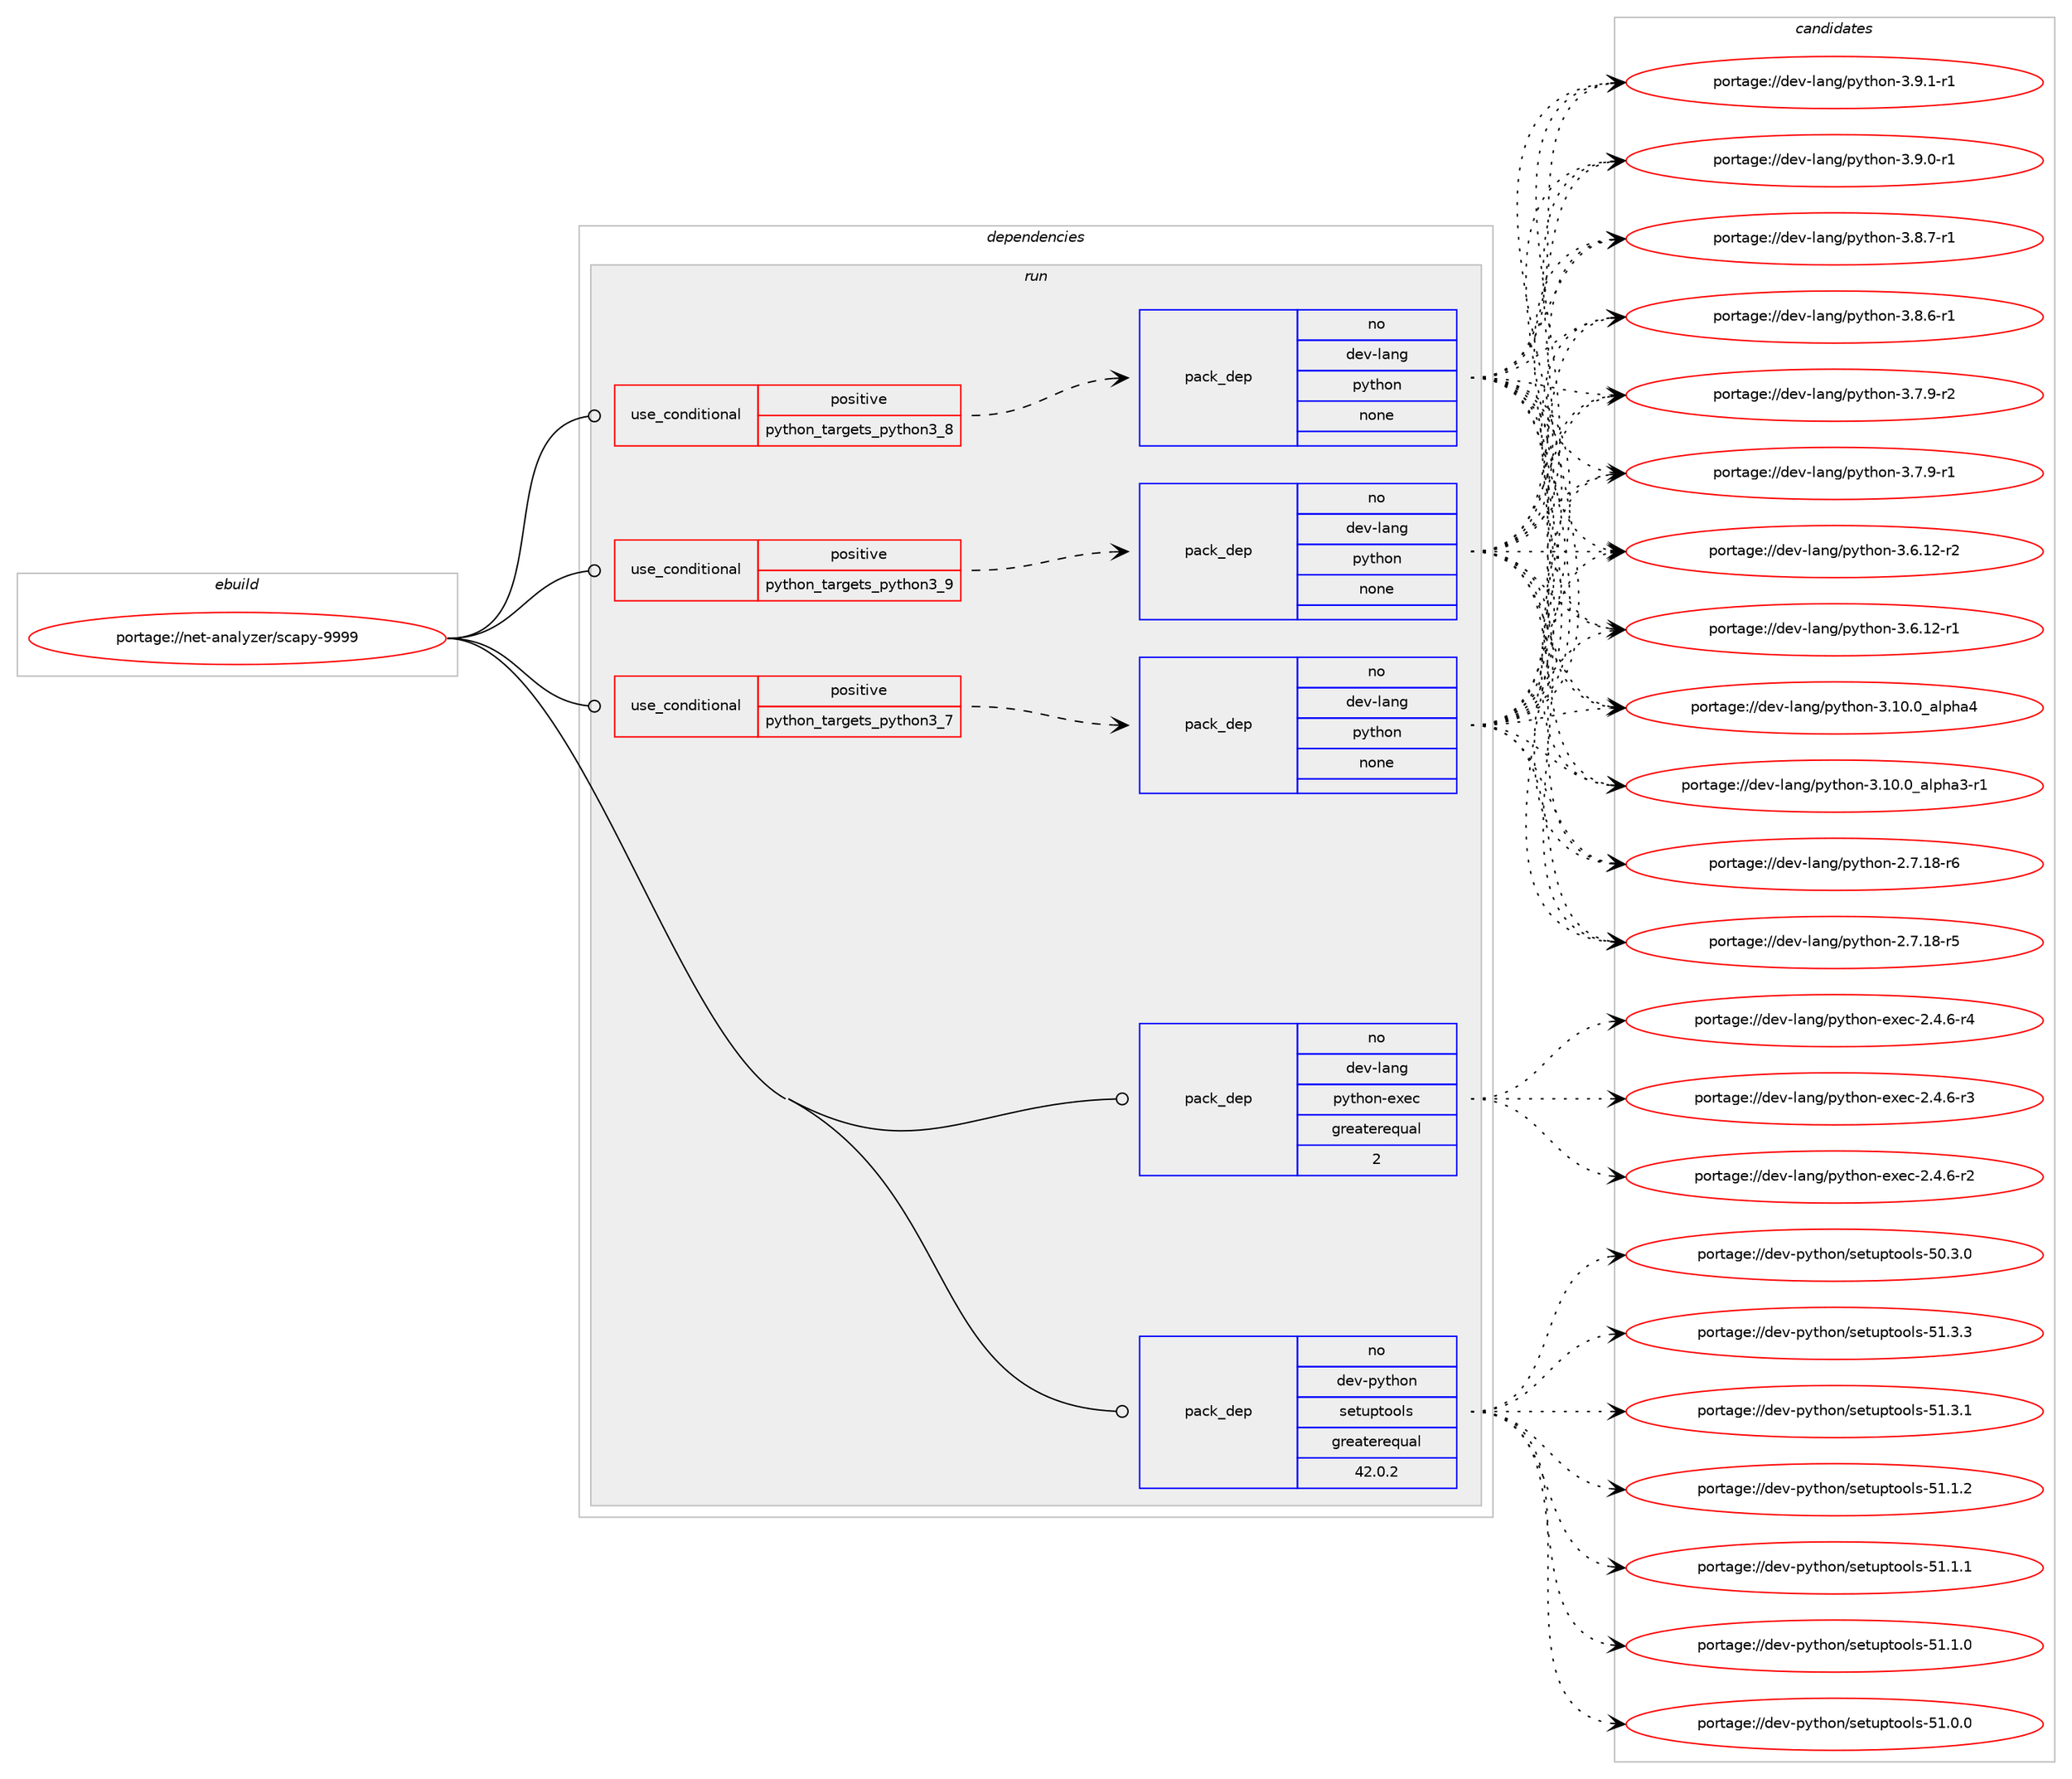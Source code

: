 digraph prolog {

# *************
# Graph options
# *************

newrank=true;
concentrate=true;
compound=true;
graph [rankdir=LR,fontname=Helvetica,fontsize=10,ranksep=1.5];#, ranksep=2.5, nodesep=0.2];
edge  [arrowhead=vee];
node  [fontname=Helvetica,fontsize=10];

# **********
# The ebuild
# **********

subgraph cluster_leftcol {
color=gray;
rank=same;
label=<<i>ebuild</i>>;
id [label="portage://net-analyzer/scapy-9999", color=red, width=4, href="../net-analyzer/scapy-9999.svg"];
}

# ****************
# The dependencies
# ****************

subgraph cluster_midcol {
color=gray;
label=<<i>dependencies</i>>;
subgraph cluster_compile {
fillcolor="#eeeeee";
style=filled;
label=<<i>compile</i>>;
}
subgraph cluster_compileandrun {
fillcolor="#eeeeee";
style=filled;
label=<<i>compile and run</i>>;
}
subgraph cluster_run {
fillcolor="#eeeeee";
style=filled;
label=<<i>run</i>>;
subgraph cond9861 {
dependency31952 [label=<<TABLE BORDER="0" CELLBORDER="1" CELLSPACING="0" CELLPADDING="4"><TR><TD ROWSPAN="3" CELLPADDING="10">use_conditional</TD></TR><TR><TD>positive</TD></TR><TR><TD>python_targets_python3_7</TD></TR></TABLE>>, shape=none, color=red];
subgraph pack21811 {
dependency31953 [label=<<TABLE BORDER="0" CELLBORDER="1" CELLSPACING="0" CELLPADDING="4" WIDTH="220"><TR><TD ROWSPAN="6" CELLPADDING="30">pack_dep</TD></TR><TR><TD WIDTH="110">no</TD></TR><TR><TD>dev-lang</TD></TR><TR><TD>python</TD></TR><TR><TD>none</TD></TR><TR><TD></TD></TR></TABLE>>, shape=none, color=blue];
}
dependency31952:e -> dependency31953:w [weight=20,style="dashed",arrowhead="vee"];
}
id:e -> dependency31952:w [weight=20,style="solid",arrowhead="odot"];
subgraph cond9862 {
dependency31954 [label=<<TABLE BORDER="0" CELLBORDER="1" CELLSPACING="0" CELLPADDING="4"><TR><TD ROWSPAN="3" CELLPADDING="10">use_conditional</TD></TR><TR><TD>positive</TD></TR><TR><TD>python_targets_python3_8</TD></TR></TABLE>>, shape=none, color=red];
subgraph pack21812 {
dependency31955 [label=<<TABLE BORDER="0" CELLBORDER="1" CELLSPACING="0" CELLPADDING="4" WIDTH="220"><TR><TD ROWSPAN="6" CELLPADDING="30">pack_dep</TD></TR><TR><TD WIDTH="110">no</TD></TR><TR><TD>dev-lang</TD></TR><TR><TD>python</TD></TR><TR><TD>none</TD></TR><TR><TD></TD></TR></TABLE>>, shape=none, color=blue];
}
dependency31954:e -> dependency31955:w [weight=20,style="dashed",arrowhead="vee"];
}
id:e -> dependency31954:w [weight=20,style="solid",arrowhead="odot"];
subgraph cond9863 {
dependency31956 [label=<<TABLE BORDER="0" CELLBORDER="1" CELLSPACING="0" CELLPADDING="4"><TR><TD ROWSPAN="3" CELLPADDING="10">use_conditional</TD></TR><TR><TD>positive</TD></TR><TR><TD>python_targets_python3_9</TD></TR></TABLE>>, shape=none, color=red];
subgraph pack21813 {
dependency31957 [label=<<TABLE BORDER="0" CELLBORDER="1" CELLSPACING="0" CELLPADDING="4" WIDTH="220"><TR><TD ROWSPAN="6" CELLPADDING="30">pack_dep</TD></TR><TR><TD WIDTH="110">no</TD></TR><TR><TD>dev-lang</TD></TR><TR><TD>python</TD></TR><TR><TD>none</TD></TR><TR><TD></TD></TR></TABLE>>, shape=none, color=blue];
}
dependency31956:e -> dependency31957:w [weight=20,style="dashed",arrowhead="vee"];
}
id:e -> dependency31956:w [weight=20,style="solid",arrowhead="odot"];
subgraph pack21814 {
dependency31958 [label=<<TABLE BORDER="0" CELLBORDER="1" CELLSPACING="0" CELLPADDING="4" WIDTH="220"><TR><TD ROWSPAN="6" CELLPADDING="30">pack_dep</TD></TR><TR><TD WIDTH="110">no</TD></TR><TR><TD>dev-lang</TD></TR><TR><TD>python-exec</TD></TR><TR><TD>greaterequal</TD></TR><TR><TD>2</TD></TR></TABLE>>, shape=none, color=blue];
}
id:e -> dependency31958:w [weight=20,style="solid",arrowhead="odot"];
subgraph pack21815 {
dependency31959 [label=<<TABLE BORDER="0" CELLBORDER="1" CELLSPACING="0" CELLPADDING="4" WIDTH="220"><TR><TD ROWSPAN="6" CELLPADDING="30">pack_dep</TD></TR><TR><TD WIDTH="110">no</TD></TR><TR><TD>dev-python</TD></TR><TR><TD>setuptools</TD></TR><TR><TD>greaterequal</TD></TR><TR><TD>42.0.2</TD></TR></TABLE>>, shape=none, color=blue];
}
id:e -> dependency31959:w [weight=20,style="solid",arrowhead="odot"];
}
}

# **************
# The candidates
# **************

subgraph cluster_choices {
rank=same;
color=gray;
label=<<i>candidates</i>>;

subgraph choice21811 {
color=black;
nodesep=1;
choice1001011184510897110103471121211161041111104551465746494511449 [label="portage://dev-lang/python-3.9.1-r1", color=red, width=4,href="../dev-lang/python-3.9.1-r1.svg"];
choice1001011184510897110103471121211161041111104551465746484511449 [label="portage://dev-lang/python-3.9.0-r1", color=red, width=4,href="../dev-lang/python-3.9.0-r1.svg"];
choice1001011184510897110103471121211161041111104551465646554511449 [label="portage://dev-lang/python-3.8.7-r1", color=red, width=4,href="../dev-lang/python-3.8.7-r1.svg"];
choice1001011184510897110103471121211161041111104551465646544511449 [label="portage://dev-lang/python-3.8.6-r1", color=red, width=4,href="../dev-lang/python-3.8.6-r1.svg"];
choice1001011184510897110103471121211161041111104551465546574511450 [label="portage://dev-lang/python-3.7.9-r2", color=red, width=4,href="../dev-lang/python-3.7.9-r2.svg"];
choice1001011184510897110103471121211161041111104551465546574511449 [label="portage://dev-lang/python-3.7.9-r1", color=red, width=4,href="../dev-lang/python-3.7.9-r1.svg"];
choice100101118451089711010347112121116104111110455146544649504511450 [label="portage://dev-lang/python-3.6.12-r2", color=red, width=4,href="../dev-lang/python-3.6.12-r2.svg"];
choice100101118451089711010347112121116104111110455146544649504511449 [label="portage://dev-lang/python-3.6.12-r1", color=red, width=4,href="../dev-lang/python-3.6.12-r1.svg"];
choice1001011184510897110103471121211161041111104551464948464895971081121049752 [label="portage://dev-lang/python-3.10.0_alpha4", color=red, width=4,href="../dev-lang/python-3.10.0_alpha4.svg"];
choice10010111845108971101034711212111610411111045514649484648959710811210497514511449 [label="portage://dev-lang/python-3.10.0_alpha3-r1", color=red, width=4,href="../dev-lang/python-3.10.0_alpha3-r1.svg"];
choice100101118451089711010347112121116104111110455046554649564511454 [label="portage://dev-lang/python-2.7.18-r6", color=red, width=4,href="../dev-lang/python-2.7.18-r6.svg"];
choice100101118451089711010347112121116104111110455046554649564511453 [label="portage://dev-lang/python-2.7.18-r5", color=red, width=4,href="../dev-lang/python-2.7.18-r5.svg"];
dependency31953:e -> choice1001011184510897110103471121211161041111104551465746494511449:w [style=dotted,weight="100"];
dependency31953:e -> choice1001011184510897110103471121211161041111104551465746484511449:w [style=dotted,weight="100"];
dependency31953:e -> choice1001011184510897110103471121211161041111104551465646554511449:w [style=dotted,weight="100"];
dependency31953:e -> choice1001011184510897110103471121211161041111104551465646544511449:w [style=dotted,weight="100"];
dependency31953:e -> choice1001011184510897110103471121211161041111104551465546574511450:w [style=dotted,weight="100"];
dependency31953:e -> choice1001011184510897110103471121211161041111104551465546574511449:w [style=dotted,weight="100"];
dependency31953:e -> choice100101118451089711010347112121116104111110455146544649504511450:w [style=dotted,weight="100"];
dependency31953:e -> choice100101118451089711010347112121116104111110455146544649504511449:w [style=dotted,weight="100"];
dependency31953:e -> choice1001011184510897110103471121211161041111104551464948464895971081121049752:w [style=dotted,weight="100"];
dependency31953:e -> choice10010111845108971101034711212111610411111045514649484648959710811210497514511449:w [style=dotted,weight="100"];
dependency31953:e -> choice100101118451089711010347112121116104111110455046554649564511454:w [style=dotted,weight="100"];
dependency31953:e -> choice100101118451089711010347112121116104111110455046554649564511453:w [style=dotted,weight="100"];
}
subgraph choice21812 {
color=black;
nodesep=1;
choice1001011184510897110103471121211161041111104551465746494511449 [label="portage://dev-lang/python-3.9.1-r1", color=red, width=4,href="../dev-lang/python-3.9.1-r1.svg"];
choice1001011184510897110103471121211161041111104551465746484511449 [label="portage://dev-lang/python-3.9.0-r1", color=red, width=4,href="../dev-lang/python-3.9.0-r1.svg"];
choice1001011184510897110103471121211161041111104551465646554511449 [label="portage://dev-lang/python-3.8.7-r1", color=red, width=4,href="../dev-lang/python-3.8.7-r1.svg"];
choice1001011184510897110103471121211161041111104551465646544511449 [label="portage://dev-lang/python-3.8.6-r1", color=red, width=4,href="../dev-lang/python-3.8.6-r1.svg"];
choice1001011184510897110103471121211161041111104551465546574511450 [label="portage://dev-lang/python-3.7.9-r2", color=red, width=4,href="../dev-lang/python-3.7.9-r2.svg"];
choice1001011184510897110103471121211161041111104551465546574511449 [label="portage://dev-lang/python-3.7.9-r1", color=red, width=4,href="../dev-lang/python-3.7.9-r1.svg"];
choice100101118451089711010347112121116104111110455146544649504511450 [label="portage://dev-lang/python-3.6.12-r2", color=red, width=4,href="../dev-lang/python-3.6.12-r2.svg"];
choice100101118451089711010347112121116104111110455146544649504511449 [label="portage://dev-lang/python-3.6.12-r1", color=red, width=4,href="../dev-lang/python-3.6.12-r1.svg"];
choice1001011184510897110103471121211161041111104551464948464895971081121049752 [label="portage://dev-lang/python-3.10.0_alpha4", color=red, width=4,href="../dev-lang/python-3.10.0_alpha4.svg"];
choice10010111845108971101034711212111610411111045514649484648959710811210497514511449 [label="portage://dev-lang/python-3.10.0_alpha3-r1", color=red, width=4,href="../dev-lang/python-3.10.0_alpha3-r1.svg"];
choice100101118451089711010347112121116104111110455046554649564511454 [label="portage://dev-lang/python-2.7.18-r6", color=red, width=4,href="../dev-lang/python-2.7.18-r6.svg"];
choice100101118451089711010347112121116104111110455046554649564511453 [label="portage://dev-lang/python-2.7.18-r5", color=red, width=4,href="../dev-lang/python-2.7.18-r5.svg"];
dependency31955:e -> choice1001011184510897110103471121211161041111104551465746494511449:w [style=dotted,weight="100"];
dependency31955:e -> choice1001011184510897110103471121211161041111104551465746484511449:w [style=dotted,weight="100"];
dependency31955:e -> choice1001011184510897110103471121211161041111104551465646554511449:w [style=dotted,weight="100"];
dependency31955:e -> choice1001011184510897110103471121211161041111104551465646544511449:w [style=dotted,weight="100"];
dependency31955:e -> choice1001011184510897110103471121211161041111104551465546574511450:w [style=dotted,weight="100"];
dependency31955:e -> choice1001011184510897110103471121211161041111104551465546574511449:w [style=dotted,weight="100"];
dependency31955:e -> choice100101118451089711010347112121116104111110455146544649504511450:w [style=dotted,weight="100"];
dependency31955:e -> choice100101118451089711010347112121116104111110455146544649504511449:w [style=dotted,weight="100"];
dependency31955:e -> choice1001011184510897110103471121211161041111104551464948464895971081121049752:w [style=dotted,weight="100"];
dependency31955:e -> choice10010111845108971101034711212111610411111045514649484648959710811210497514511449:w [style=dotted,weight="100"];
dependency31955:e -> choice100101118451089711010347112121116104111110455046554649564511454:w [style=dotted,weight="100"];
dependency31955:e -> choice100101118451089711010347112121116104111110455046554649564511453:w [style=dotted,weight="100"];
}
subgraph choice21813 {
color=black;
nodesep=1;
choice1001011184510897110103471121211161041111104551465746494511449 [label="portage://dev-lang/python-3.9.1-r1", color=red, width=4,href="../dev-lang/python-3.9.1-r1.svg"];
choice1001011184510897110103471121211161041111104551465746484511449 [label="portage://dev-lang/python-3.9.0-r1", color=red, width=4,href="../dev-lang/python-3.9.0-r1.svg"];
choice1001011184510897110103471121211161041111104551465646554511449 [label="portage://dev-lang/python-3.8.7-r1", color=red, width=4,href="../dev-lang/python-3.8.7-r1.svg"];
choice1001011184510897110103471121211161041111104551465646544511449 [label="portage://dev-lang/python-3.8.6-r1", color=red, width=4,href="../dev-lang/python-3.8.6-r1.svg"];
choice1001011184510897110103471121211161041111104551465546574511450 [label="portage://dev-lang/python-3.7.9-r2", color=red, width=4,href="../dev-lang/python-3.7.9-r2.svg"];
choice1001011184510897110103471121211161041111104551465546574511449 [label="portage://dev-lang/python-3.7.9-r1", color=red, width=4,href="../dev-lang/python-3.7.9-r1.svg"];
choice100101118451089711010347112121116104111110455146544649504511450 [label="portage://dev-lang/python-3.6.12-r2", color=red, width=4,href="../dev-lang/python-3.6.12-r2.svg"];
choice100101118451089711010347112121116104111110455146544649504511449 [label="portage://dev-lang/python-3.6.12-r1", color=red, width=4,href="../dev-lang/python-3.6.12-r1.svg"];
choice1001011184510897110103471121211161041111104551464948464895971081121049752 [label="portage://dev-lang/python-3.10.0_alpha4", color=red, width=4,href="../dev-lang/python-3.10.0_alpha4.svg"];
choice10010111845108971101034711212111610411111045514649484648959710811210497514511449 [label="portage://dev-lang/python-3.10.0_alpha3-r1", color=red, width=4,href="../dev-lang/python-3.10.0_alpha3-r1.svg"];
choice100101118451089711010347112121116104111110455046554649564511454 [label="portage://dev-lang/python-2.7.18-r6", color=red, width=4,href="../dev-lang/python-2.7.18-r6.svg"];
choice100101118451089711010347112121116104111110455046554649564511453 [label="portage://dev-lang/python-2.7.18-r5", color=red, width=4,href="../dev-lang/python-2.7.18-r5.svg"];
dependency31957:e -> choice1001011184510897110103471121211161041111104551465746494511449:w [style=dotted,weight="100"];
dependency31957:e -> choice1001011184510897110103471121211161041111104551465746484511449:w [style=dotted,weight="100"];
dependency31957:e -> choice1001011184510897110103471121211161041111104551465646554511449:w [style=dotted,weight="100"];
dependency31957:e -> choice1001011184510897110103471121211161041111104551465646544511449:w [style=dotted,weight="100"];
dependency31957:e -> choice1001011184510897110103471121211161041111104551465546574511450:w [style=dotted,weight="100"];
dependency31957:e -> choice1001011184510897110103471121211161041111104551465546574511449:w [style=dotted,weight="100"];
dependency31957:e -> choice100101118451089711010347112121116104111110455146544649504511450:w [style=dotted,weight="100"];
dependency31957:e -> choice100101118451089711010347112121116104111110455146544649504511449:w [style=dotted,weight="100"];
dependency31957:e -> choice1001011184510897110103471121211161041111104551464948464895971081121049752:w [style=dotted,weight="100"];
dependency31957:e -> choice10010111845108971101034711212111610411111045514649484648959710811210497514511449:w [style=dotted,weight="100"];
dependency31957:e -> choice100101118451089711010347112121116104111110455046554649564511454:w [style=dotted,weight="100"];
dependency31957:e -> choice100101118451089711010347112121116104111110455046554649564511453:w [style=dotted,weight="100"];
}
subgraph choice21814 {
color=black;
nodesep=1;
choice10010111845108971101034711212111610411111045101120101994550465246544511452 [label="portage://dev-lang/python-exec-2.4.6-r4", color=red, width=4,href="../dev-lang/python-exec-2.4.6-r4.svg"];
choice10010111845108971101034711212111610411111045101120101994550465246544511451 [label="portage://dev-lang/python-exec-2.4.6-r3", color=red, width=4,href="../dev-lang/python-exec-2.4.6-r3.svg"];
choice10010111845108971101034711212111610411111045101120101994550465246544511450 [label="portage://dev-lang/python-exec-2.4.6-r2", color=red, width=4,href="../dev-lang/python-exec-2.4.6-r2.svg"];
dependency31958:e -> choice10010111845108971101034711212111610411111045101120101994550465246544511452:w [style=dotted,weight="100"];
dependency31958:e -> choice10010111845108971101034711212111610411111045101120101994550465246544511451:w [style=dotted,weight="100"];
dependency31958:e -> choice10010111845108971101034711212111610411111045101120101994550465246544511450:w [style=dotted,weight="100"];
}
subgraph choice21815 {
color=black;
nodesep=1;
choice100101118451121211161041111104711510111611711211611111110811545534946514651 [label="portage://dev-python/setuptools-51.3.3", color=red, width=4,href="../dev-python/setuptools-51.3.3.svg"];
choice100101118451121211161041111104711510111611711211611111110811545534946514649 [label="portage://dev-python/setuptools-51.3.1", color=red, width=4,href="../dev-python/setuptools-51.3.1.svg"];
choice100101118451121211161041111104711510111611711211611111110811545534946494650 [label="portage://dev-python/setuptools-51.1.2", color=red, width=4,href="../dev-python/setuptools-51.1.2.svg"];
choice100101118451121211161041111104711510111611711211611111110811545534946494649 [label="portage://dev-python/setuptools-51.1.1", color=red, width=4,href="../dev-python/setuptools-51.1.1.svg"];
choice100101118451121211161041111104711510111611711211611111110811545534946494648 [label="portage://dev-python/setuptools-51.1.0", color=red, width=4,href="../dev-python/setuptools-51.1.0.svg"];
choice100101118451121211161041111104711510111611711211611111110811545534946484648 [label="portage://dev-python/setuptools-51.0.0", color=red, width=4,href="../dev-python/setuptools-51.0.0.svg"];
choice100101118451121211161041111104711510111611711211611111110811545534846514648 [label="portage://dev-python/setuptools-50.3.0", color=red, width=4,href="../dev-python/setuptools-50.3.0.svg"];
dependency31959:e -> choice100101118451121211161041111104711510111611711211611111110811545534946514651:w [style=dotted,weight="100"];
dependency31959:e -> choice100101118451121211161041111104711510111611711211611111110811545534946514649:w [style=dotted,weight="100"];
dependency31959:e -> choice100101118451121211161041111104711510111611711211611111110811545534946494650:w [style=dotted,weight="100"];
dependency31959:e -> choice100101118451121211161041111104711510111611711211611111110811545534946494649:w [style=dotted,weight="100"];
dependency31959:e -> choice100101118451121211161041111104711510111611711211611111110811545534946494648:w [style=dotted,weight="100"];
dependency31959:e -> choice100101118451121211161041111104711510111611711211611111110811545534946484648:w [style=dotted,weight="100"];
dependency31959:e -> choice100101118451121211161041111104711510111611711211611111110811545534846514648:w [style=dotted,weight="100"];
}
}

}
